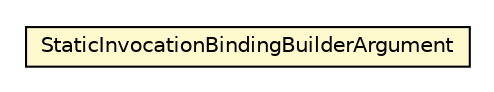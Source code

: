 #!/usr/local/bin/dot
#
# Class diagram 
# Generated by UMLGraph version 5.1 (http://www.umlgraph.org/)
#

digraph G {
	edge [fontname="Helvetica",fontsize=10,labelfontname="Helvetica",labelfontsize=10];
	node [fontname="Helvetica",fontsize=10,shape=plaintext];
	nodesep=0.25;
	ranksep=0.5;
	// org.androidtransfuse.gen.variableBuilder.InjectionBindingBuilder.StaticInvocationBindingBuilderArgument
	c77354 [label=<<table title="org.androidtransfuse.gen.variableBuilder.InjectionBindingBuilder.StaticInvocationBindingBuilderArgument" border="0" cellborder="1" cellspacing="0" cellpadding="2" port="p" bgcolor="lemonChiffon" href="./InjectionBindingBuilder.StaticInvocationBindingBuilderArgument.html">
		<tr><td><table border="0" cellspacing="0" cellpadding="1">
<tr><td align="center" balign="center"> StaticInvocationBindingBuilderArgument </td></tr>
		</table></td></tr>
		</table>>, fontname="Helvetica", fontcolor="black", fontsize=10.0];
}


